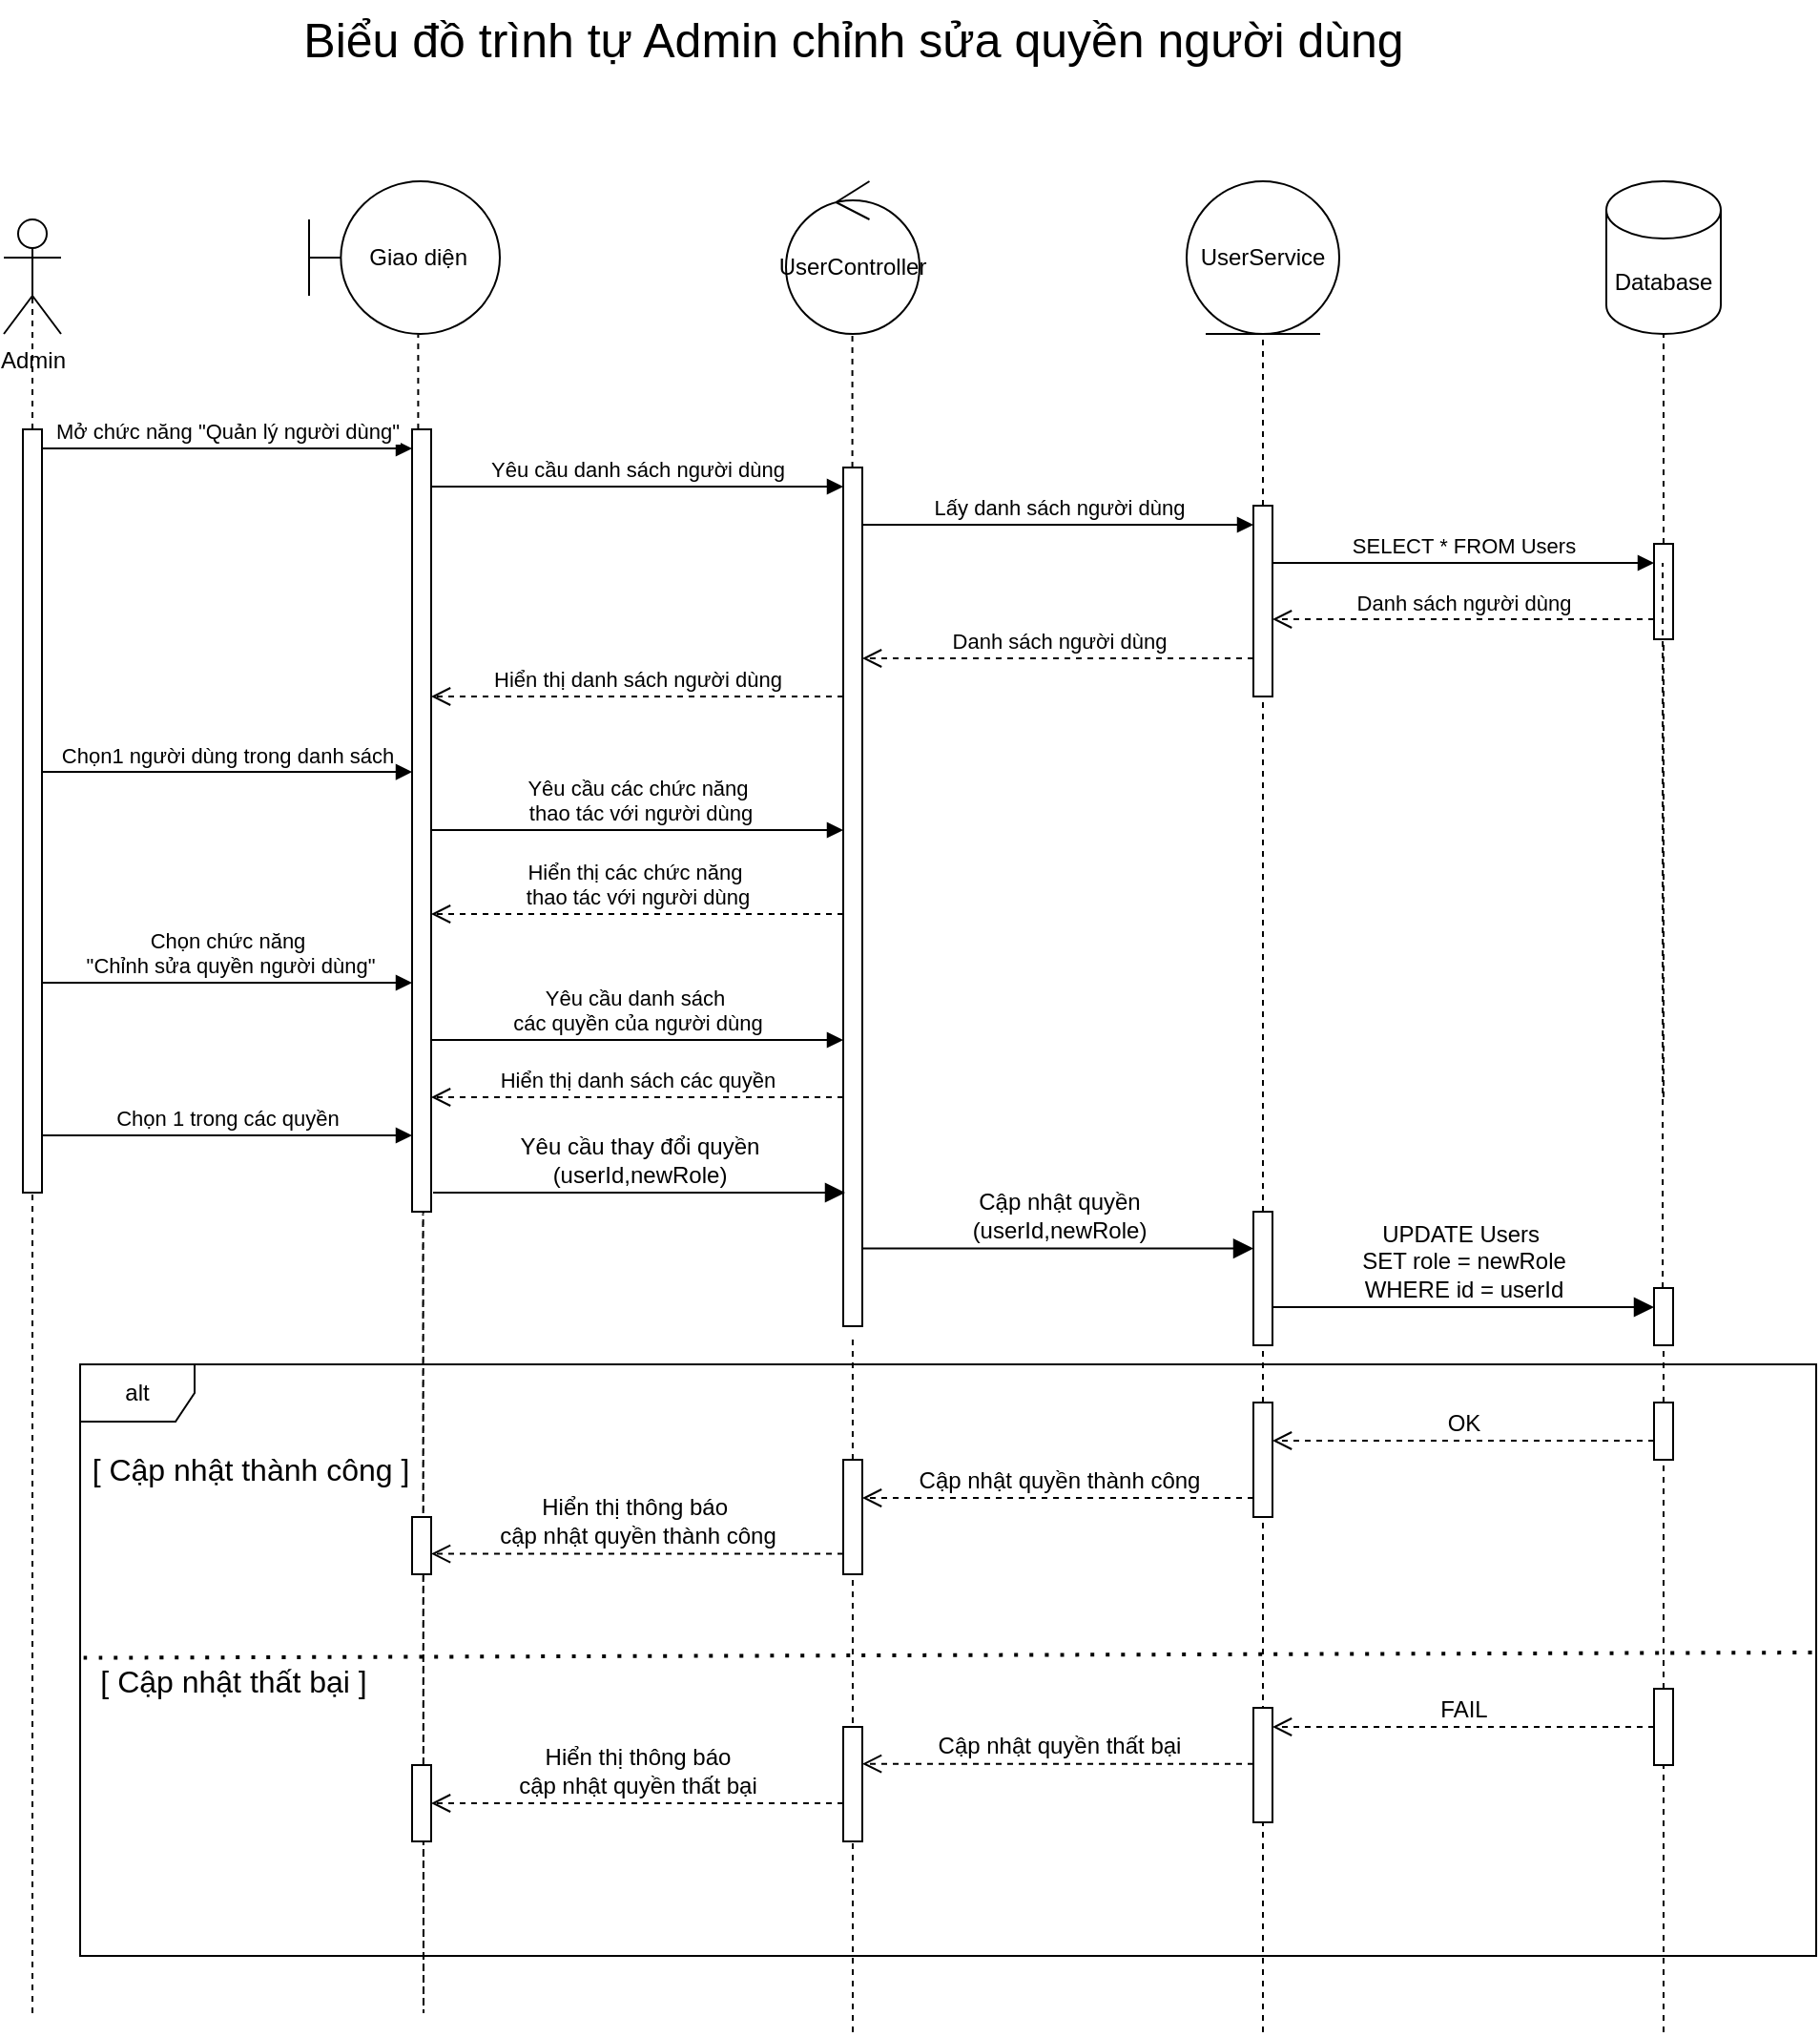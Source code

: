 <mxfile version="27.0.6">
  <diagram name="Trang-1" id="cv6icjJXqkcYVCk2MBvI">
    <mxGraphModel dx="780" dy="1606" grid="1" gridSize="10" guides="1" tooltips="1" connect="1" arrows="1" fold="1" page="1" pageScale="1" pageWidth="827" pageHeight="1169" math="0" shadow="0">
      <root>
        <mxCell id="0" />
        <mxCell id="1" parent="0" />
        <object label="Admin" id="rcxc9e9lUHzk6Sx_kzkf-1">
          <mxCell style="shape=umlActor;verticalLabelPosition=bottom;verticalAlign=top;html=1;outlineConnect=0;" parent="1" vertex="1">
            <mxGeometry x="450" y="210" width="30" height="60" as="geometry" />
          </mxCell>
        </object>
        <mxCell id="rcxc9e9lUHzk6Sx_kzkf-2" value="" style="endArrow=none;dashed=1;html=1;rounded=0;entryX=0.5;entryY=0.5;entryDx=0;entryDy=0;entryPerimeter=0;" parent="1" source="rcxc9e9lUHzk6Sx_kzkf-12" target="rcxc9e9lUHzk6Sx_kzkf-1" edge="1">
          <mxGeometry width="50" height="50" relative="1" as="geometry">
            <mxPoint x="470" y="630" as="sourcePoint" />
            <mxPoint x="540" y="380" as="targetPoint" />
          </mxGeometry>
        </mxCell>
        <mxCell id="rcxc9e9lUHzk6Sx_kzkf-3" value="Giao diện&amp;nbsp;" style="shape=umlBoundary;whiteSpace=wrap;html=1;" parent="1" vertex="1">
          <mxGeometry x="610" y="190" width="100" height="80" as="geometry" />
        </mxCell>
        <mxCell id="rcxc9e9lUHzk6Sx_kzkf-4" value="" style="endArrow=none;dashed=1;html=1;rounded=0;entryX=0.572;entryY=1.003;entryDx=0;entryDy=0;entryPerimeter=0;" parent="1" source="rcxc9e9lUHzk6Sx_kzkf-14" target="rcxc9e9lUHzk6Sx_kzkf-3" edge="1">
          <mxGeometry width="50" height="50" relative="1" as="geometry">
            <mxPoint x="621" y="630" as="sourcePoint" />
            <mxPoint x="670" y="370" as="targetPoint" />
          </mxGeometry>
        </mxCell>
        <mxCell id="rcxc9e9lUHzk6Sx_kzkf-5" value="UserController" style="ellipse;shape=umlControl;whiteSpace=wrap;html=1;" parent="1" vertex="1">
          <mxGeometry x="860" y="190" width="70" height="80" as="geometry" />
        </mxCell>
        <mxCell id="rcxc9e9lUHzk6Sx_kzkf-6" value="" style="endArrow=none;dashed=1;html=1;rounded=0;entryX=0.497;entryY=1.013;entryDx=0;entryDy=0;entryPerimeter=0;" parent="1" source="rcxc9e9lUHzk6Sx_kzkf-17" target="rcxc9e9lUHzk6Sx_kzkf-5" edge="1">
          <mxGeometry width="50" height="50" relative="1" as="geometry">
            <mxPoint x="895" y="640" as="sourcePoint" />
            <mxPoint x="800" y="370" as="targetPoint" />
          </mxGeometry>
        </mxCell>
        <mxCell id="rcxc9e9lUHzk6Sx_kzkf-7" value="UserService" style="ellipse;shape=umlEntity;whiteSpace=wrap;html=1;" parent="1" vertex="1">
          <mxGeometry x="1070" y="190" width="80" height="80" as="geometry" />
        </mxCell>
        <mxCell id="rcxc9e9lUHzk6Sx_kzkf-8" value="Database" style="shape=cylinder3;whiteSpace=wrap;html=1;boundedLbl=1;backgroundOutline=1;size=15;" parent="1" vertex="1">
          <mxGeometry x="1290" y="190" width="60" height="80" as="geometry" />
        </mxCell>
        <mxCell id="rcxc9e9lUHzk6Sx_kzkf-9" value="" style="endArrow=none;dashed=1;html=1;rounded=0;entryX=0.5;entryY=1;entryDx=0;entryDy=0;" parent="1" source="rcxc9e9lUHzk6Sx_kzkf-20" target="rcxc9e9lUHzk6Sx_kzkf-7" edge="1">
          <mxGeometry width="50" height="50" relative="1" as="geometry">
            <mxPoint x="1110" y="680" as="sourcePoint" />
            <mxPoint x="890" y="380" as="targetPoint" />
          </mxGeometry>
        </mxCell>
        <mxCell id="rcxc9e9lUHzk6Sx_kzkf-10" value="" style="endArrow=none;dashed=1;html=1;rounded=0;entryX=0.5;entryY=1;entryDx=0;entryDy=0;entryPerimeter=0;" parent="1" source="rcxc9e9lUHzk6Sx_kzkf-23" target="rcxc9e9lUHzk6Sx_kzkf-8" edge="1">
          <mxGeometry width="50" height="50" relative="1" as="geometry">
            <mxPoint x="1320" y="670" as="sourcePoint" />
            <mxPoint x="960" y="390" as="targetPoint" />
          </mxGeometry>
        </mxCell>
        <mxCell id="rcxc9e9lUHzk6Sx_kzkf-11" value="" style="endArrow=none;dashed=1;html=1;rounded=0;entryX=0.5;entryY=0.5;entryDx=0;entryDy=0;entryPerimeter=0;" parent="1" target="rcxc9e9lUHzk6Sx_kzkf-12" edge="1">
          <mxGeometry width="50" height="50" relative="1" as="geometry">
            <mxPoint x="465" y="1150" as="sourcePoint" />
            <mxPoint x="465" y="240" as="targetPoint" />
          </mxGeometry>
        </mxCell>
        <mxCell id="rcxc9e9lUHzk6Sx_kzkf-12" value="" style="html=1;points=[[0,0,0,0,5],[0,1,0,0,-5],[1,0,0,0,5],[1,1,0,0,-5]];perimeter=orthogonalPerimeter;outlineConnect=0;targetShapes=umlLifeline;portConstraint=eastwest;newEdgeStyle={&quot;curved&quot;:0,&quot;rounded&quot;:0};" parent="1" vertex="1">
          <mxGeometry x="460" y="320" width="10" height="400" as="geometry" />
        </mxCell>
        <mxCell id="rcxc9e9lUHzk6Sx_kzkf-13" value="" style="endArrow=none;dashed=1;html=1;rounded=0;entryX=0.572;entryY=1.003;entryDx=0;entryDy=0;entryPerimeter=0;" parent="1" target="rcxc9e9lUHzk6Sx_kzkf-14" edge="1">
          <mxGeometry width="50" height="50" relative="1" as="geometry">
            <mxPoint x="669.72" y="500" as="sourcePoint" />
            <mxPoint x="621" y="270" as="targetPoint" />
            <Array as="points">
              <mxPoint x="670" y="1150" />
            </Array>
          </mxGeometry>
        </mxCell>
        <mxCell id="rcxc9e9lUHzk6Sx_kzkf-14" value="" style="html=1;points=[[0,0,0,0,5],[0,1,0,0,-5],[1,0,0,0,5],[1,1,0,0,-5]];perimeter=orthogonalPerimeter;outlineConnect=0;targetShapes=umlLifeline;portConstraint=eastwest;newEdgeStyle={&quot;curved&quot;:0,&quot;rounded&quot;:0};" parent="1" vertex="1">
          <mxGeometry x="664" y="320" width="10" height="410" as="geometry" />
        </mxCell>
        <mxCell id="rcxc9e9lUHzk6Sx_kzkf-15" value="Mở chức năng &quot;Quản lý người dùng&quot;" style="html=1;verticalAlign=bottom;endArrow=block;curved=0;rounded=0;" parent="1" target="rcxc9e9lUHzk6Sx_kzkf-14" edge="1">
          <mxGeometry width="80" relative="1" as="geometry">
            <mxPoint x="470" y="330" as="sourcePoint" />
            <mxPoint x="550" y="330" as="targetPoint" />
          </mxGeometry>
        </mxCell>
        <mxCell id="rcxc9e9lUHzk6Sx_kzkf-16" value="" style="endArrow=none;dashed=1;html=1;rounded=0;entryX=0.497;entryY=1.013;entryDx=0;entryDy=0;entryPerimeter=0;" parent="1" target="rcxc9e9lUHzk6Sx_kzkf-17" edge="1">
          <mxGeometry width="50" height="50" relative="1" as="geometry">
            <mxPoint x="895" y="1160" as="sourcePoint" />
            <mxPoint x="895" y="271" as="targetPoint" />
          </mxGeometry>
        </mxCell>
        <mxCell id="rcxc9e9lUHzk6Sx_kzkf-17" value="" style="html=1;points=[[0,0,0,0,5],[0,1,0,0,-5],[1,0,0,0,5],[1,1,0,0,-5]];perimeter=orthogonalPerimeter;outlineConnect=0;targetShapes=umlLifeline;portConstraint=eastwest;newEdgeStyle={&quot;curved&quot;:0,&quot;rounded&quot;:0};" parent="1" vertex="1">
          <mxGeometry x="890" y="340" width="10" height="450" as="geometry" />
        </mxCell>
        <mxCell id="rcxc9e9lUHzk6Sx_kzkf-18" value="Yêu cầu danh sách người dùng" style="html=1;verticalAlign=bottom;endArrow=block;curved=0;rounded=0;" parent="1" target="rcxc9e9lUHzk6Sx_kzkf-17" edge="1">
          <mxGeometry width="80" relative="1" as="geometry">
            <mxPoint x="674" y="350" as="sourcePoint" />
            <mxPoint x="754" y="350" as="targetPoint" />
          </mxGeometry>
        </mxCell>
        <mxCell id="rcxc9e9lUHzk6Sx_kzkf-19" value="" style="endArrow=none;dashed=1;html=1;rounded=0;entryX=0.5;entryY=1;entryDx=0;entryDy=0;" parent="1" source="pKXvgeJF0G7MHsCE2nNq-3" target="rcxc9e9lUHzk6Sx_kzkf-20" edge="1">
          <mxGeometry width="50" height="50" relative="1" as="geometry">
            <mxPoint x="1110" y="1000" as="sourcePoint" />
            <mxPoint x="1110" y="270" as="targetPoint" />
          </mxGeometry>
        </mxCell>
        <mxCell id="rcxc9e9lUHzk6Sx_kzkf-20" value="" style="html=1;points=[[0,0,0,0,5],[0,1,0,0,-5],[1,0,0,0,5],[1,1,0,0,-5]];perimeter=orthogonalPerimeter;outlineConnect=0;targetShapes=umlLifeline;portConstraint=eastwest;newEdgeStyle={&quot;curved&quot;:0,&quot;rounded&quot;:0};" parent="1" vertex="1">
          <mxGeometry x="1105" y="360" width="10" height="100" as="geometry" />
        </mxCell>
        <mxCell id="rcxc9e9lUHzk6Sx_kzkf-21" value="Lấy danh sách người dùng" style="html=1;verticalAlign=bottom;endArrow=block;curved=0;rounded=0;" parent="1" target="rcxc9e9lUHzk6Sx_kzkf-20" edge="1">
          <mxGeometry width="80" relative="1" as="geometry">
            <mxPoint x="900" y="370" as="sourcePoint" />
            <mxPoint x="980" y="370" as="targetPoint" />
          </mxGeometry>
        </mxCell>
        <mxCell id="rcxc9e9lUHzk6Sx_kzkf-22" value="" style="endArrow=none;dashed=1;html=1;rounded=0;entryX=0.5;entryY=1;entryDx=0;entryDy=0;entryPerimeter=0;" parent="1" target="rcxc9e9lUHzk6Sx_kzkf-23" edge="1">
          <mxGeometry width="50" height="50" relative="1" as="geometry">
            <mxPoint x="1320" y="670" as="sourcePoint" />
            <mxPoint x="1320" y="270" as="targetPoint" />
          </mxGeometry>
        </mxCell>
        <mxCell id="rcxc9e9lUHzk6Sx_kzkf-23" value="" style="html=1;points=[[0,0,0,0,5],[0,1,0,0,-5],[1,0,0,0,5],[1,1,0,0,-5]];perimeter=orthogonalPerimeter;outlineConnect=0;targetShapes=umlLifeline;portConstraint=eastwest;newEdgeStyle={&quot;curved&quot;:0,&quot;rounded&quot;:0};" parent="1" vertex="1">
          <mxGeometry x="1315" y="380" width="10" height="50" as="geometry" />
        </mxCell>
        <mxCell id="rcxc9e9lUHzk6Sx_kzkf-24" value="SELECT * FROM Users" style="html=1;verticalAlign=bottom;endArrow=block;curved=0;rounded=0;" parent="1" target="rcxc9e9lUHzk6Sx_kzkf-23" edge="1">
          <mxGeometry width="80" relative="1" as="geometry">
            <mxPoint x="1115" y="390" as="sourcePoint" />
            <mxPoint x="1195" y="390" as="targetPoint" />
          </mxGeometry>
        </mxCell>
        <mxCell id="rcxc9e9lUHzk6Sx_kzkf-25" value="Danh sách người dùng" style="html=1;verticalAlign=bottom;endArrow=open;dashed=1;endSize=8;curved=0;rounded=0;" parent="1" target="rcxc9e9lUHzk6Sx_kzkf-20" edge="1">
          <mxGeometry relative="1" as="geometry">
            <mxPoint x="1315" y="419.5" as="sourcePoint" />
            <mxPoint x="1235" y="419.5" as="targetPoint" />
          </mxGeometry>
        </mxCell>
        <mxCell id="rcxc9e9lUHzk6Sx_kzkf-26" value="Danh sách người dùng" style="html=1;verticalAlign=bottom;endArrow=open;dashed=1;endSize=8;curved=0;rounded=0;" parent="1" target="rcxc9e9lUHzk6Sx_kzkf-17" edge="1">
          <mxGeometry relative="1" as="geometry">
            <mxPoint x="1105" y="440" as="sourcePoint" />
            <mxPoint x="1025" y="440" as="targetPoint" />
          </mxGeometry>
        </mxCell>
        <mxCell id="rcxc9e9lUHzk6Sx_kzkf-27" value="Hiển thị danh sách người dùng" style="html=1;verticalAlign=bottom;endArrow=open;dashed=1;endSize=8;curved=0;rounded=0;" parent="1" target="rcxc9e9lUHzk6Sx_kzkf-14" edge="1">
          <mxGeometry relative="1" as="geometry">
            <mxPoint x="890" y="460" as="sourcePoint" />
            <mxPoint x="810" y="460" as="targetPoint" />
          </mxGeometry>
        </mxCell>
        <mxCell id="rcxc9e9lUHzk6Sx_kzkf-28" value="&lt;font style=&quot;vertical-align: inherit;&quot;&gt;&lt;font style=&quot;vertical-align: inherit;&quot;&gt;Chọn1 người dùng trong danh sách&lt;/font&gt;&lt;/font&gt;" style="html=1;verticalAlign=bottom;endArrow=block;curved=0;rounded=0;" parent="1" edge="1">
          <mxGeometry width="80" relative="1" as="geometry">
            <mxPoint x="470" y="499.52" as="sourcePoint" />
            <mxPoint x="664" y="499.52" as="targetPoint" />
          </mxGeometry>
        </mxCell>
        <mxCell id="rcxc9e9lUHzk6Sx_kzkf-29" value="Yêu cầu các chức năng&lt;div&gt;&amp;nbsp;thao tác với người dùng&lt;/div&gt;" style="html=1;verticalAlign=bottom;endArrow=block;curved=0;rounded=0;" parent="1" target="rcxc9e9lUHzk6Sx_kzkf-17" edge="1">
          <mxGeometry width="80" relative="1" as="geometry">
            <mxPoint x="674" y="530" as="sourcePoint" />
            <mxPoint x="754" y="530" as="targetPoint" />
          </mxGeometry>
        </mxCell>
        <mxCell id="rcxc9e9lUHzk6Sx_kzkf-30" value="&lt;font style=&quot;vertical-align: inherit;&quot;&gt;&lt;font style=&quot;vertical-align: inherit;&quot;&gt;Hiển thị các chức năng&amp;nbsp;&lt;/font&gt;&lt;/font&gt;&lt;div&gt;&lt;font style=&quot;vertical-align: inherit;&quot;&gt;&lt;font style=&quot;vertical-align: inherit;&quot;&gt;thao tác với người dùng&lt;/font&gt;&lt;/font&gt;&lt;/div&gt;" style="html=1;verticalAlign=bottom;endArrow=open;dashed=1;endSize=8;curved=0;rounded=0;" parent="1" edge="1">
          <mxGeometry relative="1" as="geometry">
            <mxPoint x="890" y="574" as="sourcePoint" />
            <mxPoint x="674" y="574" as="targetPoint" />
          </mxGeometry>
        </mxCell>
        <mxCell id="rcxc9e9lUHzk6Sx_kzkf-31" value="Chọn chức năng&lt;div&gt;&amp;nbsp;&quot;Chỉnh sửa quyền người dùng&quot;&lt;/div&gt;" style="html=1;verticalAlign=bottom;endArrow=block;curved=0;rounded=0;" parent="1" target="rcxc9e9lUHzk6Sx_kzkf-14" edge="1">
          <mxGeometry width="80" relative="1" as="geometry">
            <mxPoint x="470" y="610" as="sourcePoint" />
            <mxPoint x="550" y="610" as="targetPoint" />
          </mxGeometry>
        </mxCell>
        <mxCell id="rcxc9e9lUHzk6Sx_kzkf-32" value="Yêu cầu danh sách&amp;nbsp;&lt;div&gt;các quyền của người dùng&lt;/div&gt;" style="html=1;verticalAlign=bottom;endArrow=block;curved=0;rounded=0;" parent="1" target="rcxc9e9lUHzk6Sx_kzkf-17" edge="1">
          <mxGeometry width="80" relative="1" as="geometry">
            <mxPoint x="674" y="640" as="sourcePoint" />
            <mxPoint x="754" y="640" as="targetPoint" />
          </mxGeometry>
        </mxCell>
        <mxCell id="rcxc9e9lUHzk6Sx_kzkf-36" value="" style="endArrow=none;dashed=1;html=1;rounded=0;entryX=0.5;entryY=1;entryDx=0;entryDy=0;entryPerimeter=0;" parent="1" source="pKXvgeJF0G7MHsCE2nNq-5" edge="1">
          <mxGeometry width="50" height="50" relative="1" as="geometry">
            <mxPoint x="1319.55" y="990" as="sourcePoint" />
            <mxPoint x="1319.55" y="390" as="targetPoint" />
          </mxGeometry>
        </mxCell>
        <mxCell id="rcxc9e9lUHzk6Sx_kzkf-57" value="Hiển thị danh sách các quyền" style="html=1;verticalAlign=bottom;endArrow=open;dashed=1;endSize=8;curved=0;rounded=0;" parent="1" target="rcxc9e9lUHzk6Sx_kzkf-14" edge="1">
          <mxGeometry relative="1" as="geometry">
            <mxPoint x="890" y="670" as="sourcePoint" />
            <mxPoint x="820" y="670" as="targetPoint" />
          </mxGeometry>
        </mxCell>
        <mxCell id="rcxc9e9lUHzk6Sx_kzkf-60" value="Chọn 1 trong các quyền" style="html=1;verticalAlign=bottom;endArrow=block;curved=0;rounded=0;" parent="1" target="rcxc9e9lUHzk6Sx_kzkf-14" edge="1">
          <mxGeometry width="80" relative="1" as="geometry">
            <mxPoint x="470" y="690" as="sourcePoint" />
            <mxPoint x="550" y="690" as="targetPoint" />
          </mxGeometry>
        </mxCell>
        <mxCell id="pKXvgeJF0G7MHsCE2nNq-1" value="Yêu cầu thay đổi quyền&lt;div&gt;(userId,newRole)&lt;/div&gt;" style="html=1;verticalAlign=bottom;endArrow=block;curved=0;rounded=0;fontSize=12;startSize=8;endSize=8;" parent="1" edge="1">
          <mxGeometry width="80" relative="1" as="geometry">
            <mxPoint x="675" y="720" as="sourcePoint" />
            <mxPoint x="891.0" y="720" as="targetPoint" />
          </mxGeometry>
        </mxCell>
        <mxCell id="pKXvgeJF0G7MHsCE2nNq-2" value="" style="endArrow=none;dashed=1;html=1;rounded=0;entryX=0.5;entryY=1;entryDx=0;entryDy=0;" parent="1" target="pKXvgeJF0G7MHsCE2nNq-3" edge="1">
          <mxGeometry width="50" height="50" relative="1" as="geometry">
            <mxPoint x="1110" y="1160" as="sourcePoint" />
            <mxPoint x="1110" y="460" as="targetPoint" />
          </mxGeometry>
        </mxCell>
        <mxCell id="pKXvgeJF0G7MHsCE2nNq-3" value="" style="html=1;points=[[0,0,0,0,5],[0,1,0,0,-5],[1,0,0,0,5],[1,1,0,0,-5]];perimeter=orthogonalPerimeter;outlineConnect=0;targetShapes=umlLifeline;portConstraint=eastwest;newEdgeStyle={&quot;curved&quot;:0,&quot;rounded&quot;:0};" parent="1" vertex="1">
          <mxGeometry x="1105" y="730" width="10" height="70" as="geometry" />
        </mxCell>
        <mxCell id="pKXvgeJF0G7MHsCE2nNq-4" value="Cập nhật quyền&lt;div&gt;(userId,newRole)&lt;/div&gt;" style="html=1;verticalAlign=bottom;endArrow=block;curved=0;rounded=0;fontSize=12;startSize=8;endSize=8;" parent="1" target="pKXvgeJF0G7MHsCE2nNq-3" edge="1">
          <mxGeometry width="80" relative="1" as="geometry">
            <mxPoint x="900" y="749.29" as="sourcePoint" />
            <mxPoint x="980" y="749.29" as="targetPoint" />
          </mxGeometry>
        </mxCell>
        <mxCell id="pKXvgeJF0G7MHsCE2nNq-6" value="UPDATE Users&amp;nbsp;&lt;br&gt;SET role = newRole&lt;br&gt;WHERE id = userId" style="html=1;verticalAlign=bottom;endArrow=block;curved=0;rounded=0;fontSize=12;startSize=8;endSize=8;" parent="1" target="pKXvgeJF0G7MHsCE2nNq-5" edge="1">
          <mxGeometry width="80" relative="1" as="geometry">
            <mxPoint x="1115" y="780" as="sourcePoint" />
            <mxPoint x="1195" y="780" as="targetPoint" />
          </mxGeometry>
        </mxCell>
        <mxCell id="pKXvgeJF0G7MHsCE2nNq-7" value="" style="endArrow=none;dashed=1;html=1;rounded=0;entryX=0.5;entryY=1;entryDx=0;entryDy=0;entryPerimeter=0;" parent="1" target="pKXvgeJF0G7MHsCE2nNq-5" edge="1">
          <mxGeometry width="50" height="50" relative="1" as="geometry">
            <mxPoint x="1320" y="1160" as="sourcePoint" />
            <mxPoint x="1319.55" y="390" as="targetPoint" />
          </mxGeometry>
        </mxCell>
        <mxCell id="pKXvgeJF0G7MHsCE2nNq-5" value="" style="html=1;points=[[0,0,0,0,5],[0,1,0,0,-5],[1,0,0,0,5],[1,1,0,0,-5]];perimeter=orthogonalPerimeter;outlineConnect=0;targetShapes=umlLifeline;portConstraint=eastwest;newEdgeStyle={&quot;curved&quot;:0,&quot;rounded&quot;:0};" parent="1" vertex="1">
          <mxGeometry x="1315" y="770" width="10" height="30" as="geometry" />
        </mxCell>
        <mxCell id="pKXvgeJF0G7MHsCE2nNq-8" value="alt" style="shape=umlFrame;whiteSpace=wrap;html=1;pointerEvents=0;" parent="1" vertex="1">
          <mxGeometry x="490" y="810" width="910" height="310" as="geometry" />
        </mxCell>
        <mxCell id="pKXvgeJF0G7MHsCE2nNq-9" value="[ Cập nhật thành công ]" style="text;html=1;align=center;verticalAlign=middle;resizable=0;points=[];autosize=1;strokeColor=none;fillColor=none;fontSize=16;" parent="1" vertex="1">
          <mxGeometry x="484" y="850" width="190" height="30" as="geometry" />
        </mxCell>
        <mxCell id="pKXvgeJF0G7MHsCE2nNq-10" value="" style="html=1;points=[[0,0,0,0,5],[0,1,0,0,-5],[1,0,0,0,5],[1,1,0,0,-5]];perimeter=orthogonalPerimeter;outlineConnect=0;targetShapes=umlLifeline;portConstraint=eastwest;newEdgeStyle={&quot;curved&quot;:0,&quot;rounded&quot;:0};" parent="1" vertex="1">
          <mxGeometry x="1315" y="830" width="10" height="30" as="geometry" />
        </mxCell>
        <mxCell id="pKXvgeJF0G7MHsCE2nNq-11" value="" style="html=1;points=[[0,0,0,0,5],[0,1,0,0,-5],[1,0,0,0,5],[1,1,0,0,-5]];perimeter=orthogonalPerimeter;outlineConnect=0;targetShapes=umlLifeline;portConstraint=eastwest;newEdgeStyle={&quot;curved&quot;:0,&quot;rounded&quot;:0};" parent="1" vertex="1">
          <mxGeometry x="1105" y="830" width="10" height="60" as="geometry" />
        </mxCell>
        <mxCell id="pKXvgeJF0G7MHsCE2nNq-12" value="" style="html=1;points=[[0,0,0,0,5],[0,1,0,0,-5],[1,0,0,0,5],[1,1,0,0,-5]];perimeter=orthogonalPerimeter;outlineConnect=0;targetShapes=umlLifeline;portConstraint=eastwest;newEdgeStyle={&quot;curved&quot;:0,&quot;rounded&quot;:0};" parent="1" vertex="1">
          <mxGeometry x="890" y="860" width="10" height="60" as="geometry" />
        </mxCell>
        <mxCell id="pKXvgeJF0G7MHsCE2nNq-13" value="" style="html=1;points=[[0,0,0,0,5],[0,1,0,0,-5],[1,0,0,0,5],[1,1,0,0,-5]];perimeter=orthogonalPerimeter;outlineConnect=0;targetShapes=umlLifeline;portConstraint=eastwest;newEdgeStyle={&quot;curved&quot;:0,&quot;rounded&quot;:0};" parent="1" vertex="1">
          <mxGeometry x="664" y="890" width="10" height="30" as="geometry" />
        </mxCell>
        <mxCell id="pKXvgeJF0G7MHsCE2nNq-14" value="OK" style="html=1;verticalAlign=bottom;endArrow=open;dashed=1;endSize=8;curved=0;rounded=0;fontSize=12;" parent="1" target="pKXvgeJF0G7MHsCE2nNq-11" edge="1">
          <mxGeometry relative="1" as="geometry">
            <mxPoint x="1315" y="850" as="sourcePoint" />
            <mxPoint x="1235" y="850" as="targetPoint" />
          </mxGeometry>
        </mxCell>
        <mxCell id="pKXvgeJF0G7MHsCE2nNq-15" value="Cập nhật quyền thành công" style="html=1;verticalAlign=bottom;endArrow=open;dashed=1;endSize=8;curved=0;rounded=0;fontSize=12;" parent="1" target="pKXvgeJF0G7MHsCE2nNq-12" edge="1">
          <mxGeometry relative="1" as="geometry">
            <mxPoint x="1105" y="880" as="sourcePoint" />
            <mxPoint x="1025" y="880" as="targetPoint" />
          </mxGeometry>
        </mxCell>
        <mxCell id="pKXvgeJF0G7MHsCE2nNq-16" value="Hiển thị thông báo&amp;nbsp;&lt;br&gt;cập nhật quyền thành công" style="html=1;verticalAlign=bottom;endArrow=open;dashed=1;endSize=8;curved=0;rounded=0;fontSize=12;" parent="1" target="pKXvgeJF0G7MHsCE2nNq-13" edge="1">
          <mxGeometry relative="1" as="geometry">
            <mxPoint x="890" y="909.29" as="sourcePoint" />
            <mxPoint x="810" y="909.29" as="targetPoint" />
          </mxGeometry>
        </mxCell>
        <mxCell id="pKXvgeJF0G7MHsCE2nNq-18" value="" style="endArrow=none;dashed=1;html=1;dashPattern=1 3;strokeWidth=2;rounded=0;fontSize=12;startSize=8;endSize=8;curved=1;exitX=0.002;exitY=0.752;exitDx=0;exitDy=0;exitPerimeter=0;entryX=1;entryY=0.743;entryDx=0;entryDy=0;entryPerimeter=0;" parent="1" edge="1">
          <mxGeometry width="50" height="50" relative="1" as="geometry">
            <mxPoint x="491.82" y="963.79" as="sourcePoint" />
            <mxPoint x="1400" y="961.0" as="targetPoint" />
          </mxGeometry>
        </mxCell>
        <mxCell id="pKXvgeJF0G7MHsCE2nNq-19" value="[ Cập nhật thất bại ]" style="text;html=1;align=center;verticalAlign=middle;resizable=0;points=[];autosize=1;strokeColor=none;fillColor=none;fontSize=16;" parent="1" vertex="1">
          <mxGeometry x="490" y="961" width="160" height="30" as="geometry" />
        </mxCell>
        <mxCell id="pKXvgeJF0G7MHsCE2nNq-20" value="" style="html=1;points=[[0,0,0,0,5],[0,1,0,0,-5],[1,0,0,0,5],[1,1,0,0,-5]];perimeter=orthogonalPerimeter;outlineConnect=0;targetShapes=umlLifeline;portConstraint=eastwest;newEdgeStyle={&quot;curved&quot;:0,&quot;rounded&quot;:0};" parent="1" vertex="1">
          <mxGeometry x="1315" y="980" width="10" height="40" as="geometry" />
        </mxCell>
        <mxCell id="pKXvgeJF0G7MHsCE2nNq-21" value="" style="html=1;points=[[0,0,0,0,5],[0,1,0,0,-5],[1,0,0,0,5],[1,1,0,0,-5]];perimeter=orthogonalPerimeter;outlineConnect=0;targetShapes=umlLifeline;portConstraint=eastwest;newEdgeStyle={&quot;curved&quot;:0,&quot;rounded&quot;:0};" parent="1" vertex="1">
          <mxGeometry x="1105" y="990" width="10" height="60" as="geometry" />
        </mxCell>
        <mxCell id="pKXvgeJF0G7MHsCE2nNq-22" value="" style="html=1;points=[[0,0,0,0,5],[0,1,0,0,-5],[1,0,0,0,5],[1,1,0,0,-5]];perimeter=orthogonalPerimeter;outlineConnect=0;targetShapes=umlLifeline;portConstraint=eastwest;newEdgeStyle={&quot;curved&quot;:0,&quot;rounded&quot;:0};" parent="1" vertex="1">
          <mxGeometry x="890" y="1000" width="10" height="60" as="geometry" />
        </mxCell>
        <mxCell id="pKXvgeJF0G7MHsCE2nNq-23" value="" style="html=1;points=[[0,0,0,0,5],[0,1,0,0,-5],[1,0,0,0,5],[1,1,0,0,-5]];perimeter=orthogonalPerimeter;outlineConnect=0;targetShapes=umlLifeline;portConstraint=eastwest;newEdgeStyle={&quot;curved&quot;:0,&quot;rounded&quot;:0};" parent="1" vertex="1">
          <mxGeometry x="664" y="1020" width="10" height="40" as="geometry" />
        </mxCell>
        <mxCell id="pKXvgeJF0G7MHsCE2nNq-24" value="FAIL" style="html=1;verticalAlign=bottom;endArrow=open;dashed=1;endSize=8;curved=0;rounded=0;fontSize=12;" parent="1" target="pKXvgeJF0G7MHsCE2nNq-21" edge="1">
          <mxGeometry relative="1" as="geometry">
            <mxPoint x="1315" y="1000" as="sourcePoint" />
            <mxPoint x="1235" y="1000" as="targetPoint" />
          </mxGeometry>
        </mxCell>
        <mxCell id="pKXvgeJF0G7MHsCE2nNq-26" value="Cập nhật quyền thất bại" style="html=1;verticalAlign=bottom;endArrow=open;dashed=1;endSize=8;curved=0;rounded=0;fontSize=12;" parent="1" target="pKXvgeJF0G7MHsCE2nNq-22" edge="1">
          <mxGeometry relative="1" as="geometry">
            <mxPoint x="1105" y="1019.33" as="sourcePoint" />
            <mxPoint x="1025" y="1019.33" as="targetPoint" />
          </mxGeometry>
        </mxCell>
        <mxCell id="pKXvgeJF0G7MHsCE2nNq-27" value="Hiển thị thông báo&lt;br&gt;cập nhật quyền thất bại" style="html=1;verticalAlign=bottom;endArrow=open;dashed=1;endSize=8;curved=0;rounded=0;fontSize=12;" parent="1" target="pKXvgeJF0G7MHsCE2nNq-23" edge="1">
          <mxGeometry relative="1" as="geometry">
            <mxPoint x="890" y="1040" as="sourcePoint" />
            <mxPoint x="810" y="1040" as="targetPoint" />
          </mxGeometry>
        </mxCell>
        <mxCell id="icudj5WBJf9qn5VXjyxm-1" value="&lt;font style=&quot;vertical-align: inherit;&quot;&gt;&lt;font style=&quot;vertical-align: inherit;&quot;&gt;Biểu đồ trình tự Admin chỉnh sửa quyền người dùng&lt;/font&gt;&lt;/font&gt;" style="text;html=1;align=center;verticalAlign=middle;resizable=0;points=[];autosize=1;strokeColor=none;fillColor=none;fontSize=25;" vertex="1" parent="1">
          <mxGeometry x="595" y="95" width="600" height="40" as="geometry" />
        </mxCell>
      </root>
    </mxGraphModel>
  </diagram>
</mxfile>
